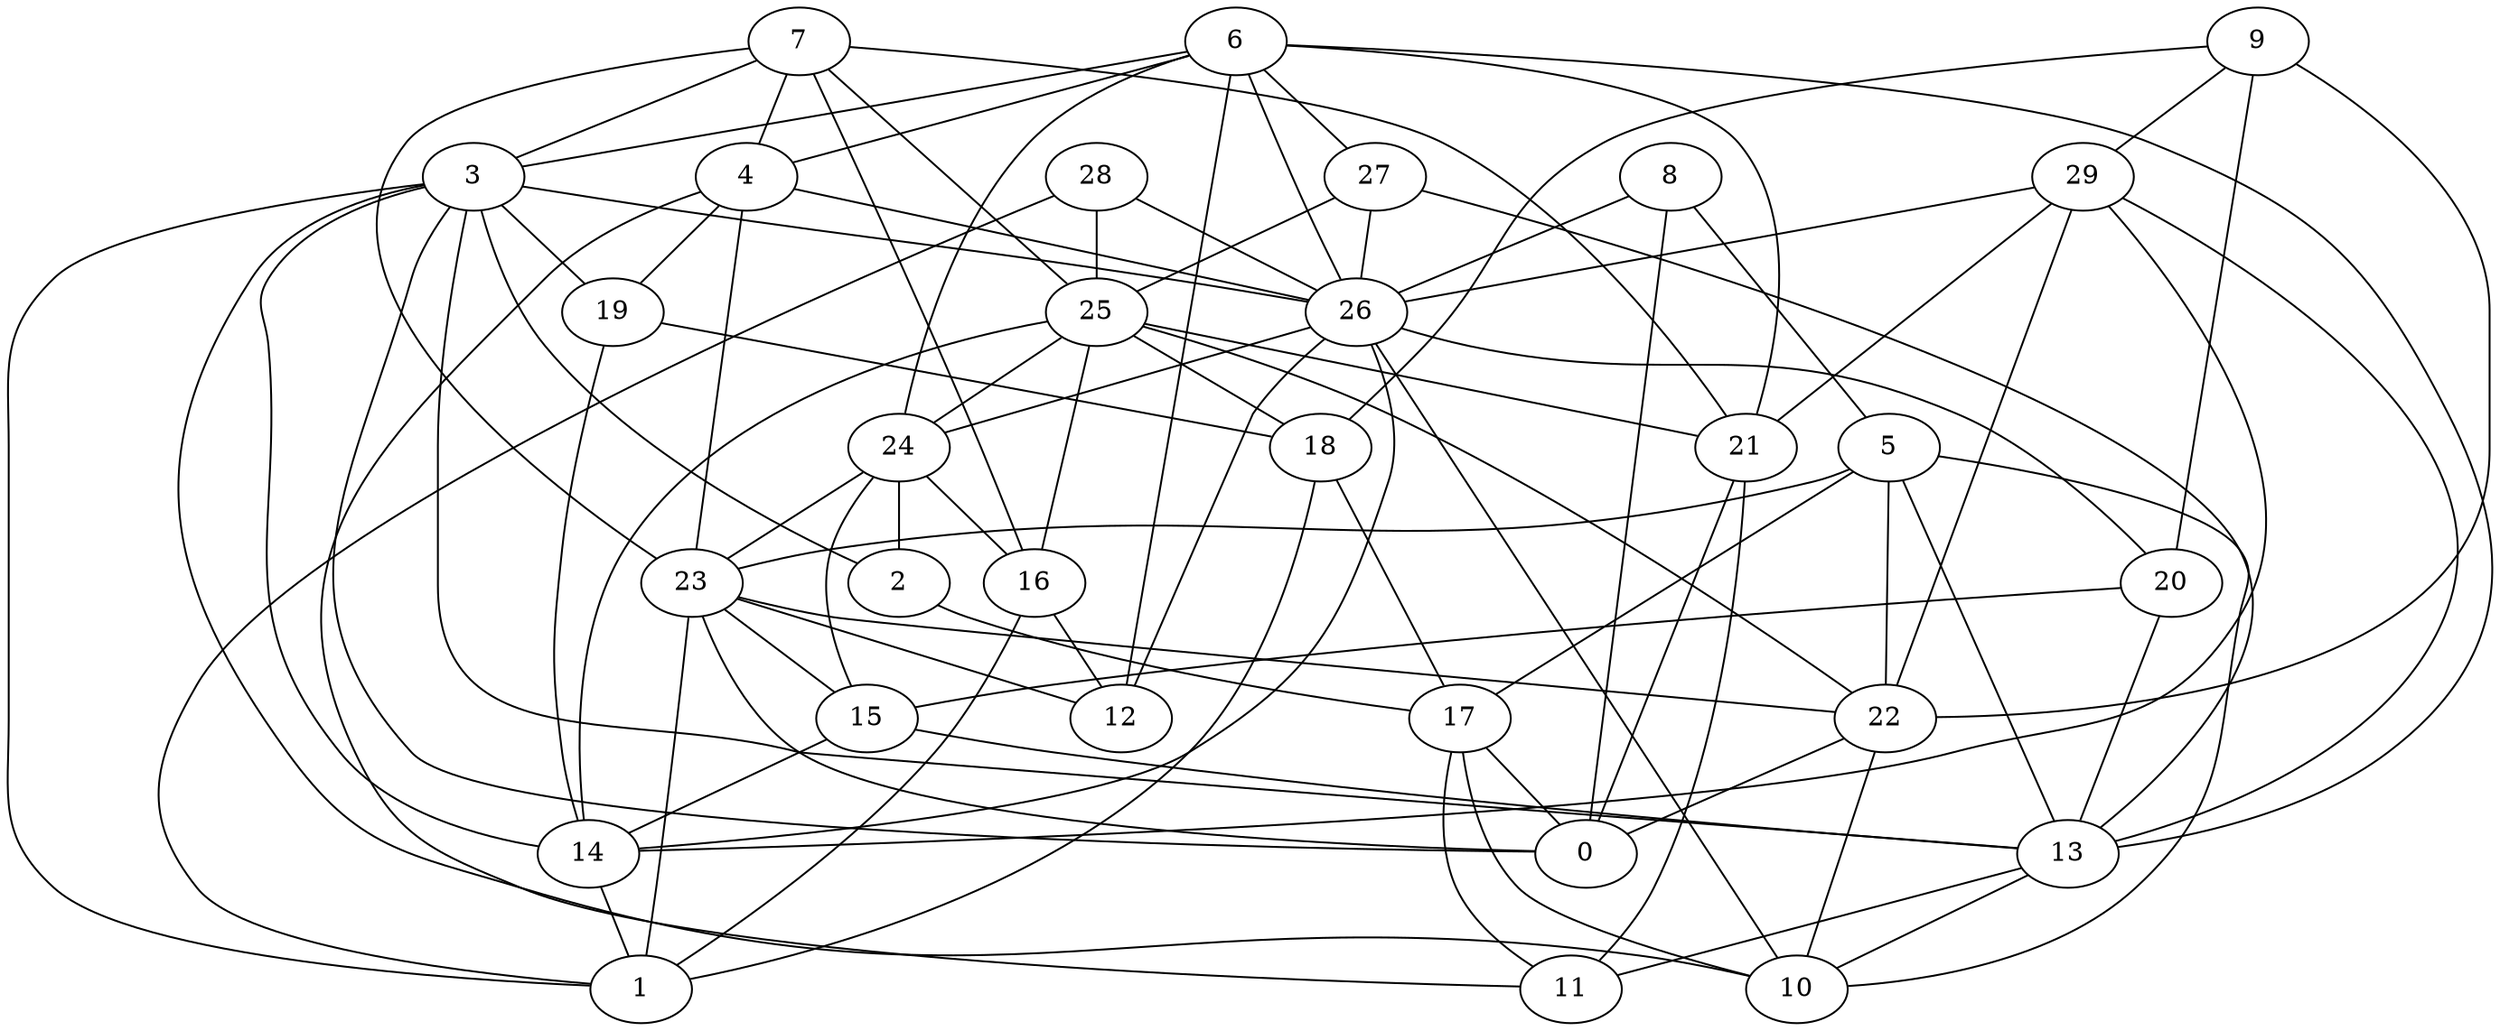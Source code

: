 digraph GG_graph {

subgraph G_graph {
edge [color = black]
"8" -> "0" [dir = none]
"28" -> "26" [dir = none]
"4" -> "11" [dir = none]
"4" -> "23" [dir = none]
"19" -> "18" [dir = none]
"26" -> "24" [dir = none]
"26" -> "10" [dir = none]
"26" -> "14" [dir = none]
"6" -> "26" [dir = none]
"3" -> "2" [dir = none]
"3" -> "19" [dir = none]
"3" -> "0" [dir = none]
"16" -> "12" [dir = none]
"21" -> "11" [dir = none]
"23" -> "1" [dir = none]
"23" -> "12" [dir = none]
"23" -> "0" [dir = none]
"23" -> "15" [dir = none]
"7" -> "3" [dir = none]
"27" -> "26" [dir = none]
"9" -> "22" [dir = none]
"15" -> "14" [dir = none]
"29" -> "22" [dir = none]
"29" -> "14" [dir = none]
"20" -> "15" [dir = none]
"25" -> "14" [dir = none]
"5" -> "17" [dir = none]
"5" -> "13" [dir = none]
"5" -> "23" [dir = none]
"13" -> "10" [dir = none]
"24" -> "15" [dir = none]
"28" -> "25" [dir = none]
"4" -> "26" [dir = none]
"17" -> "11" [dir = none]
"18" -> "1" [dir = none]
"14" -> "1" [dir = none]
"16" -> "1" [dir = none]
"9" -> "29" [dir = none]
"15" -> "13" [dir = none]
"6" -> "24" [dir = none]
"13" -> "11" [dir = none]
"17" -> "10" [dir = none]
"6" -> "21" [dir = none]
"7" -> "4" [dir = none]
"26" -> "20" [dir = none]
"3" -> "13" [dir = none]
"24" -> "2" [dir = none]
"27" -> "25" [dir = none]
"6" -> "12" [dir = none]
"3" -> "26" [dir = none]
"19" -> "14" [dir = none]
"26" -> "12" [dir = none]
"29" -> "26" [dir = none]
"3" -> "14" [dir = none]
"25" -> "22" [dir = none]
"6" -> "27" [dir = none]
"22" -> "10" [dir = none]
"3" -> "10" [dir = none]
"6" -> "13" [dir = none]
"20" -> "13" [dir = none]
"7" -> "25" [dir = none]
"22" -> "0" [dir = none]
"27" -> "13" [dir = none]
"6" -> "3" [dir = none]
"6" -> "4" [dir = none]
"25" -> "21" [dir = none]
"7" -> "16" [dir = none]
"25" -> "16" [dir = none]
"5" -> "10" [dir = none]
"7" -> "23" [dir = none]
"24" -> "16" [dir = none]
"3" -> "1" [dir = none]
"8" -> "26" [dir = none]
"8" -> "5" [dir = none]
"24" -> "23" [dir = none]
"23" -> "22" [dir = none]
"17" -> "0" [dir = none]
"25" -> "18" [dir = none]
"7" -> "21" [dir = none]
"21" -> "0" [dir = none]
"9" -> "18" [dir = none]
"4" -> "19" [dir = none]
"29" -> "13" [dir = none]
"28" -> "1" [dir = none]
"5" -> "22" [dir = none]
"25" -> "24" [dir = none]
"18" -> "17" [dir = none]
"29" -> "21" [dir = none]
"9" -> "20" [dir = none]
"2" -> "17" [dir = none]
}

}
